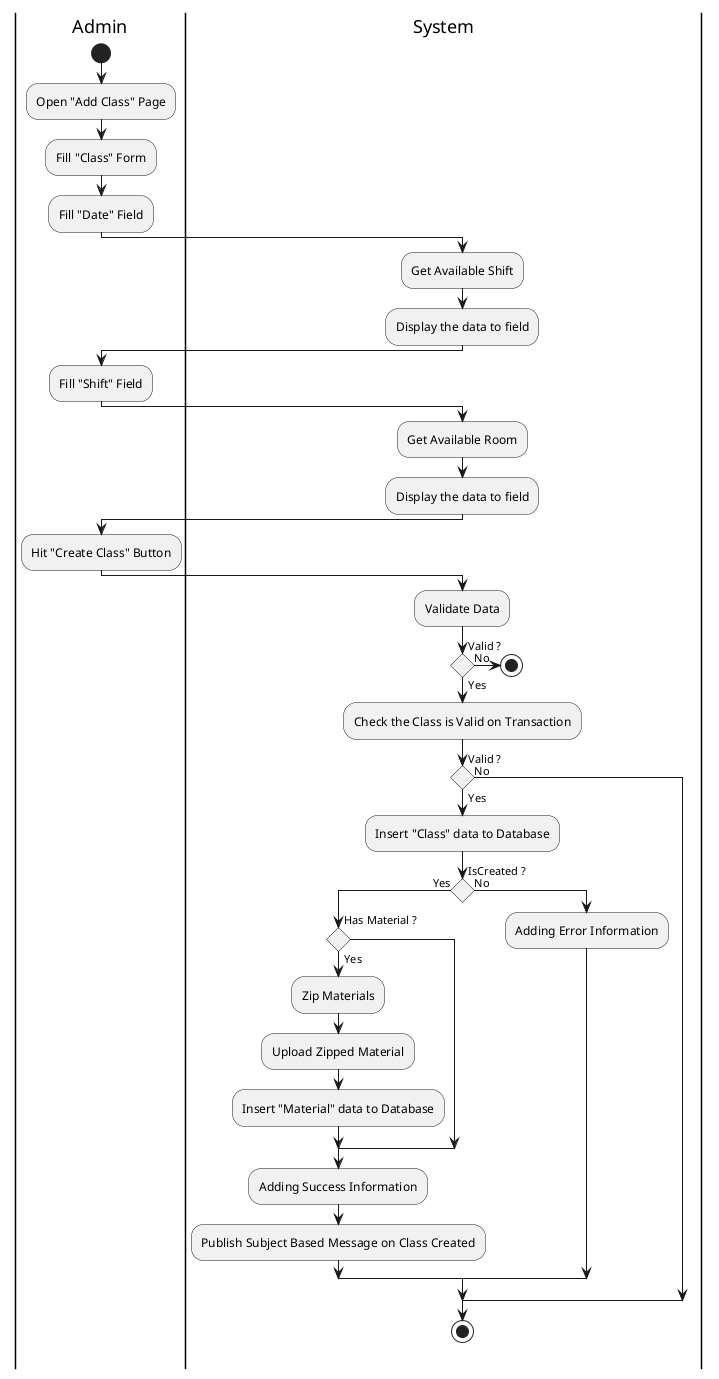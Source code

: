 @startuml CreateClass

skinparam ConditionEndStyle hline
skinparam conditionStyle diamond
skinparam Monochrome true
skinparam Shadowing false

|Admin|
start
:Open "Add Class" Page;
:Fill "Class" Form;

:Fill "Date" Field;

|System|
:Get Available Shift;
:Display the data to field;

|Admin|
:Fill "Shift" Field;

|System|
:Get Available Room;
:Display the data to field;

|Admin|
:Hit "Create Class" Button;

|System|
:Validate Data;
if (Valid ?) then (Yes)
    :Check the Class is Valid on Transaction;

    if (Valid ?) then (Yes)

        :Insert "Class" data to Database;
        if (IsCreated ?) then (Yes)
            if (Has Material ?) then (Yes)
                :Zip Materials;
                :Upload Zipped Material;
                :Insert "Material" data to Database;
            endif
            :Adding Success Information;
            :Publish Subject Based Message on Class Created;
        else (No)
            :Adding Error Information;
        endif
    else (No)
    endif
    stop
else (No)
    stop
endif

@enduml